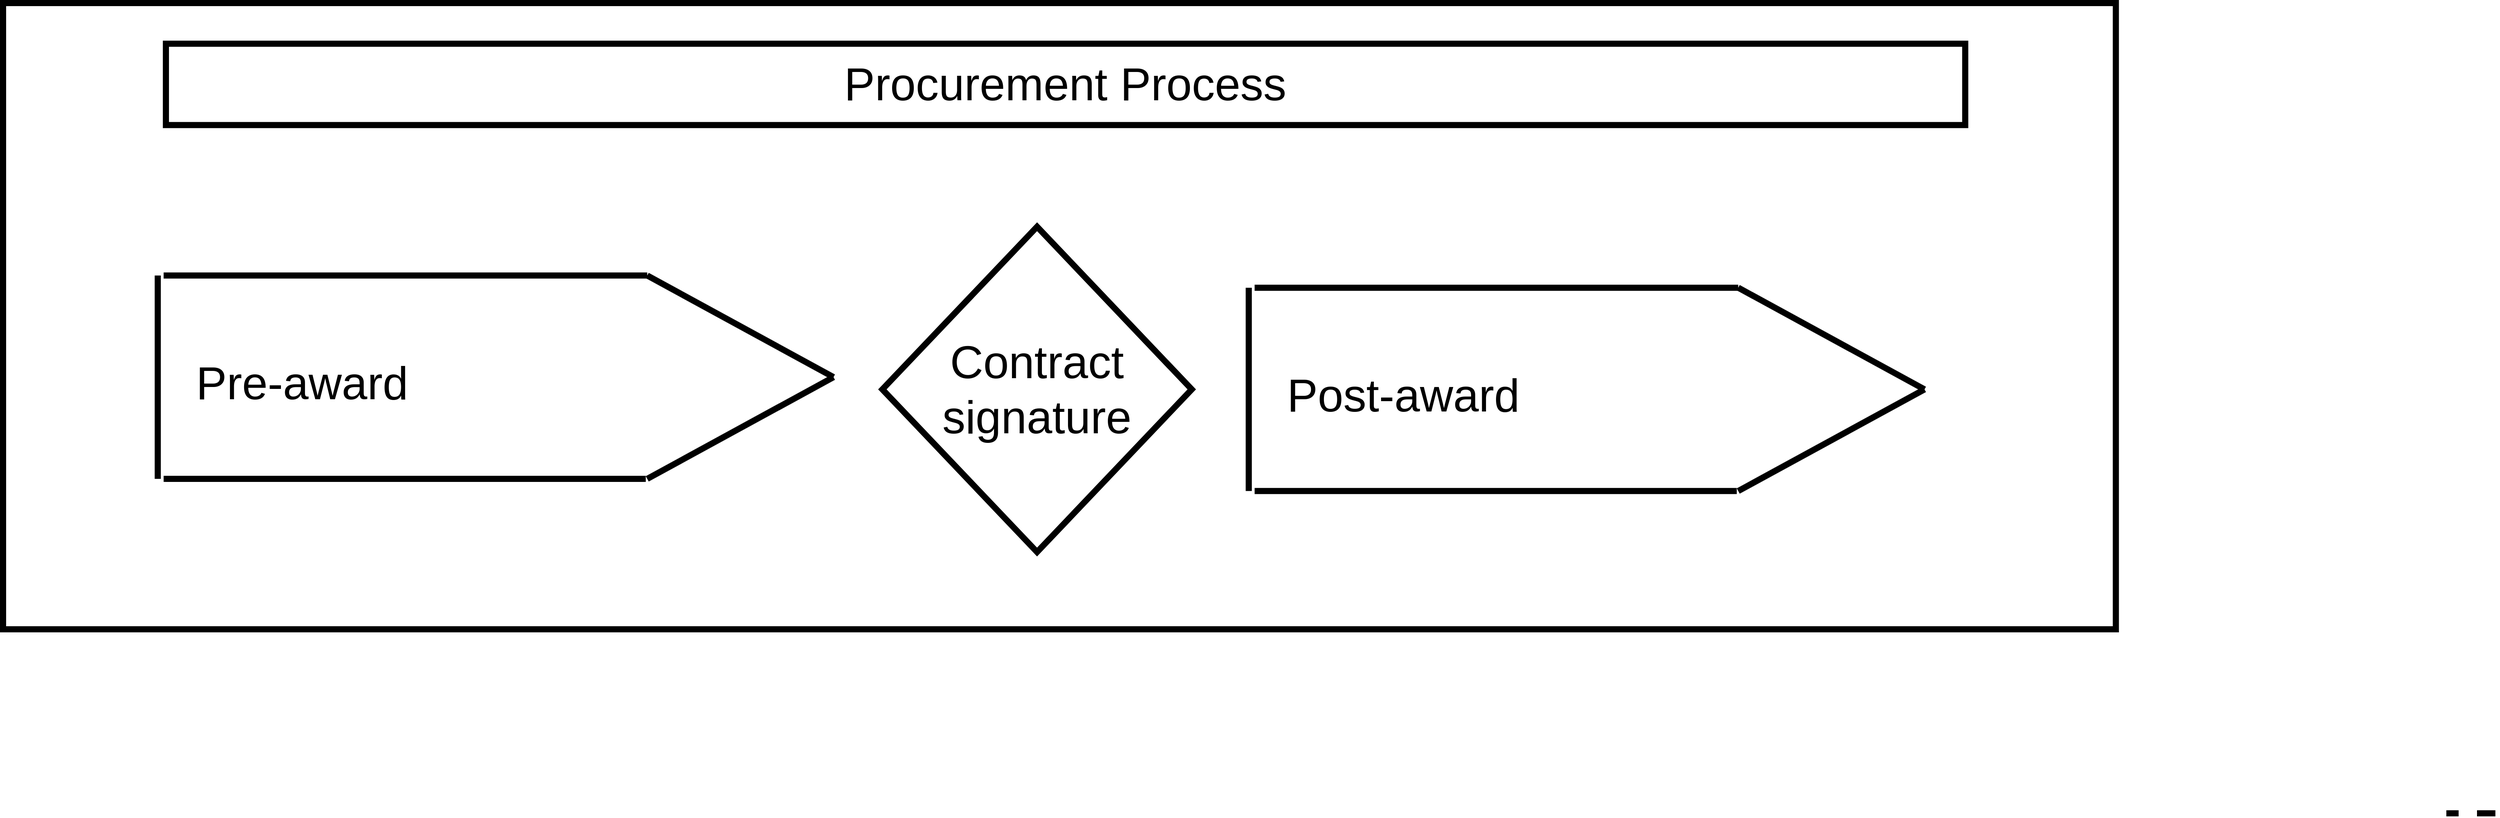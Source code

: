 <mxfile version="13.0.3" type="device"><diagram id="BgmOVUaYgXnzVTndWvs_" name="Page-1"><mxGraphModel dx="1558" dy="1855" grid="0" gridSize="10" guides="1" tooltips="1" connect="1" arrows="1" fold="1" page="0" pageScale="1" pageWidth="850" pageHeight="1100" math="0" shadow="0"><root><mxCell id="0"/><mxCell id="1" parent="0"/><mxCell id="H2ljDLKrGr7yGGcZbY4q-120" value="" style="endArrow=none;dashed=1;html=1;fontSize=60;strokeWidth=8;" parent="1" edge="1"><mxGeometry width="50" height="50" relative="1" as="geometry"><mxPoint x="5032" y="1338.382" as="sourcePoint"/><mxPoint x="4968" y="1338.382" as="targetPoint"/></mxGeometry></mxCell><mxCell id="SecuszITIn0_mR5nDQnP-2" value="" style="group;fontSize=60;strokeWidth=8;" vertex="1" connectable="0" parent="1"><mxGeometry x="1780" y="280" width="2756.76" height="818" as="geometry"/></mxCell><mxCell id="H2ljDLKrGr7yGGcZbY4q-3" value="" style="rounded=0;whiteSpace=wrap;html=1;fillColor=none;fontSize=60;strokeWidth=8;" parent="SecuszITIn0_mR5nDQnP-2" vertex="1"><mxGeometry width="2756.76" height="818" as="geometry"/></mxCell><mxCell id="H2ljDLKrGr7yGGcZbY4q-4" value="Procurement Process" style="rounded=0;whiteSpace=wrap;html=1;fillColor=none;gradientColor=none;fontSize=60;strokeWidth=8;" parent="SecuszITIn0_mR5nDQnP-2" vertex="1"><mxGeometry x="212.467" y="53.117" width="2347.761" height="106.234" as="geometry"/></mxCell><mxCell id="rqTja3qoDE0uCma24n8e-2" value="Pre-award" style="group;align=left;spacing=0;spacingLeft=50;verticalAlign=middle;fontSize=60;strokeWidth=8;" parent="SecuszITIn0_mR5nDQnP-2" vertex="1" connectable="0"><mxGeometry x="201.844" y="355.883" width="881.738" height="265.584" as="geometry"/></mxCell><mxCell id="rqTja3qoDE0uCma24n8e-3" value="" style="endArrow=none;html=1;fontSize=60;strokeWidth=8;" parent="rqTja3qoDE0uCma24n8e-2" edge="1"><mxGeometry width="50" height="50" relative="1" as="geometry"><mxPoint y="265.584" as="sourcePoint"/><mxPoint as="targetPoint"/></mxGeometry></mxCell><mxCell id="rqTja3qoDE0uCma24n8e-4" value="" style="endArrow=none;html=1;fontSize=60;strokeWidth=8;" parent="rqTja3qoDE0uCma24n8e-2" edge="1"><mxGeometry width="50" height="50" relative="1" as="geometry"><mxPoint x="638.708" y="265.584" as="sourcePoint"/><mxPoint x="881.738" y="132.792" as="targetPoint"/></mxGeometry></mxCell><mxCell id="rqTja3qoDE0uCma24n8e-5" value="" style="endArrow=none;html=1;fontSize=60;strokeWidth=8;" parent="rqTja3qoDE0uCma24n8e-2" edge="1"><mxGeometry width="50" height="50" relative="1" as="geometry"><mxPoint x="638.708" as="sourcePoint"/><mxPoint x="881.738" y="132.792" as="targetPoint"/></mxGeometry></mxCell><mxCell id="rqTja3qoDE0uCma24n8e-6" value="" style="endArrow=none;html=1;fontSize=60;strokeWidth=8;" parent="rqTja3qoDE0uCma24n8e-2" edge="1"><mxGeometry width="50" height="50" relative="1" as="geometry"><mxPoint x="7.667" as="sourcePoint"/><mxPoint x="638.708" as="targetPoint"/></mxGeometry></mxCell><mxCell id="rqTja3qoDE0uCma24n8e-7" value="" style="endArrow=none;html=1;fontStyle=0;jumpSize=6;fontSize=60;strokeWidth=8;" parent="rqTja3qoDE0uCma24n8e-2" edge="1"><mxGeometry width="50" height="50" relative="1" as="geometry"><mxPoint x="7.667" y="265.584" as="sourcePoint"/><mxPoint x="636.768" y="265.584" as="targetPoint"/></mxGeometry></mxCell><mxCell id="H2ljDLKrGr7yGGcZbY4q-60" value="Post-award" style="group;align=left;spacing=0;spacingLeft=50;verticalAlign=middle;fontSize=60;strokeWidth=8;" parent="SecuszITIn0_mR5nDQnP-2" vertex="1" connectable="0"><mxGeometry x="1625.373" y="371.818" width="881.738" height="265.584" as="geometry"/></mxCell><mxCell id="H2ljDLKrGr7yGGcZbY4q-61" value="" style="endArrow=none;html=1;fontSize=60;strokeWidth=8;" parent="H2ljDLKrGr7yGGcZbY4q-60" edge="1"><mxGeometry width="50" height="50" relative="1" as="geometry"><mxPoint y="265.584" as="sourcePoint"/><mxPoint as="targetPoint"/></mxGeometry></mxCell><mxCell id="H2ljDLKrGr7yGGcZbY4q-62" value="" style="endArrow=none;html=1;fontSize=60;strokeWidth=8;" parent="H2ljDLKrGr7yGGcZbY4q-60" edge="1"><mxGeometry width="50" height="50" relative="1" as="geometry"><mxPoint x="638.708" y="265.584" as="sourcePoint"/><mxPoint x="881.738" y="132.792" as="targetPoint"/></mxGeometry></mxCell><mxCell id="H2ljDLKrGr7yGGcZbY4q-63" value="" style="endArrow=none;html=1;fontSize=60;strokeWidth=8;" parent="H2ljDLKrGr7yGGcZbY4q-60" edge="1"><mxGeometry width="50" height="50" relative="1" as="geometry"><mxPoint x="638.708" as="sourcePoint"/><mxPoint x="881.738" y="132.792" as="targetPoint"/></mxGeometry></mxCell><mxCell id="H2ljDLKrGr7yGGcZbY4q-64" value="" style="endArrow=none;html=1;fontSize=60;strokeWidth=8;" parent="H2ljDLKrGr7yGGcZbY4q-60" edge="1"><mxGeometry width="50" height="50" relative="1" as="geometry"><mxPoint x="7.667" as="sourcePoint"/><mxPoint x="638.708" as="targetPoint"/></mxGeometry></mxCell><mxCell id="H2ljDLKrGr7yGGcZbY4q-65" value="" style="endArrow=none;html=1;fontStyle=0;jumpSize=6;fontSize=60;strokeWidth=8;" parent="H2ljDLKrGr7yGGcZbY4q-60" edge="1"><mxGeometry width="50" height="50" relative="1" as="geometry"><mxPoint x="7.667" y="265.584" as="sourcePoint"/><mxPoint x="636.768" y="265.584" as="targetPoint"/></mxGeometry></mxCell><mxCell id="ydn3Fbp8IRt7sRNfq5_Q-2" value="&lt;span style=&quot;font-size: 60px;&quot;&gt;Contract signature&lt;/span&gt;" style="strokeWidth=8;html=1;shape=mxgraph.flowchart.decision;whiteSpace=wrap;fontSize=60;" parent="SecuszITIn0_mR5nDQnP-2" vertex="1"><mxGeometry x="1147.322" y="292.143" width="403.687" height="424.935" as="geometry"/></mxCell></root></mxGraphModel></diagram></mxfile>